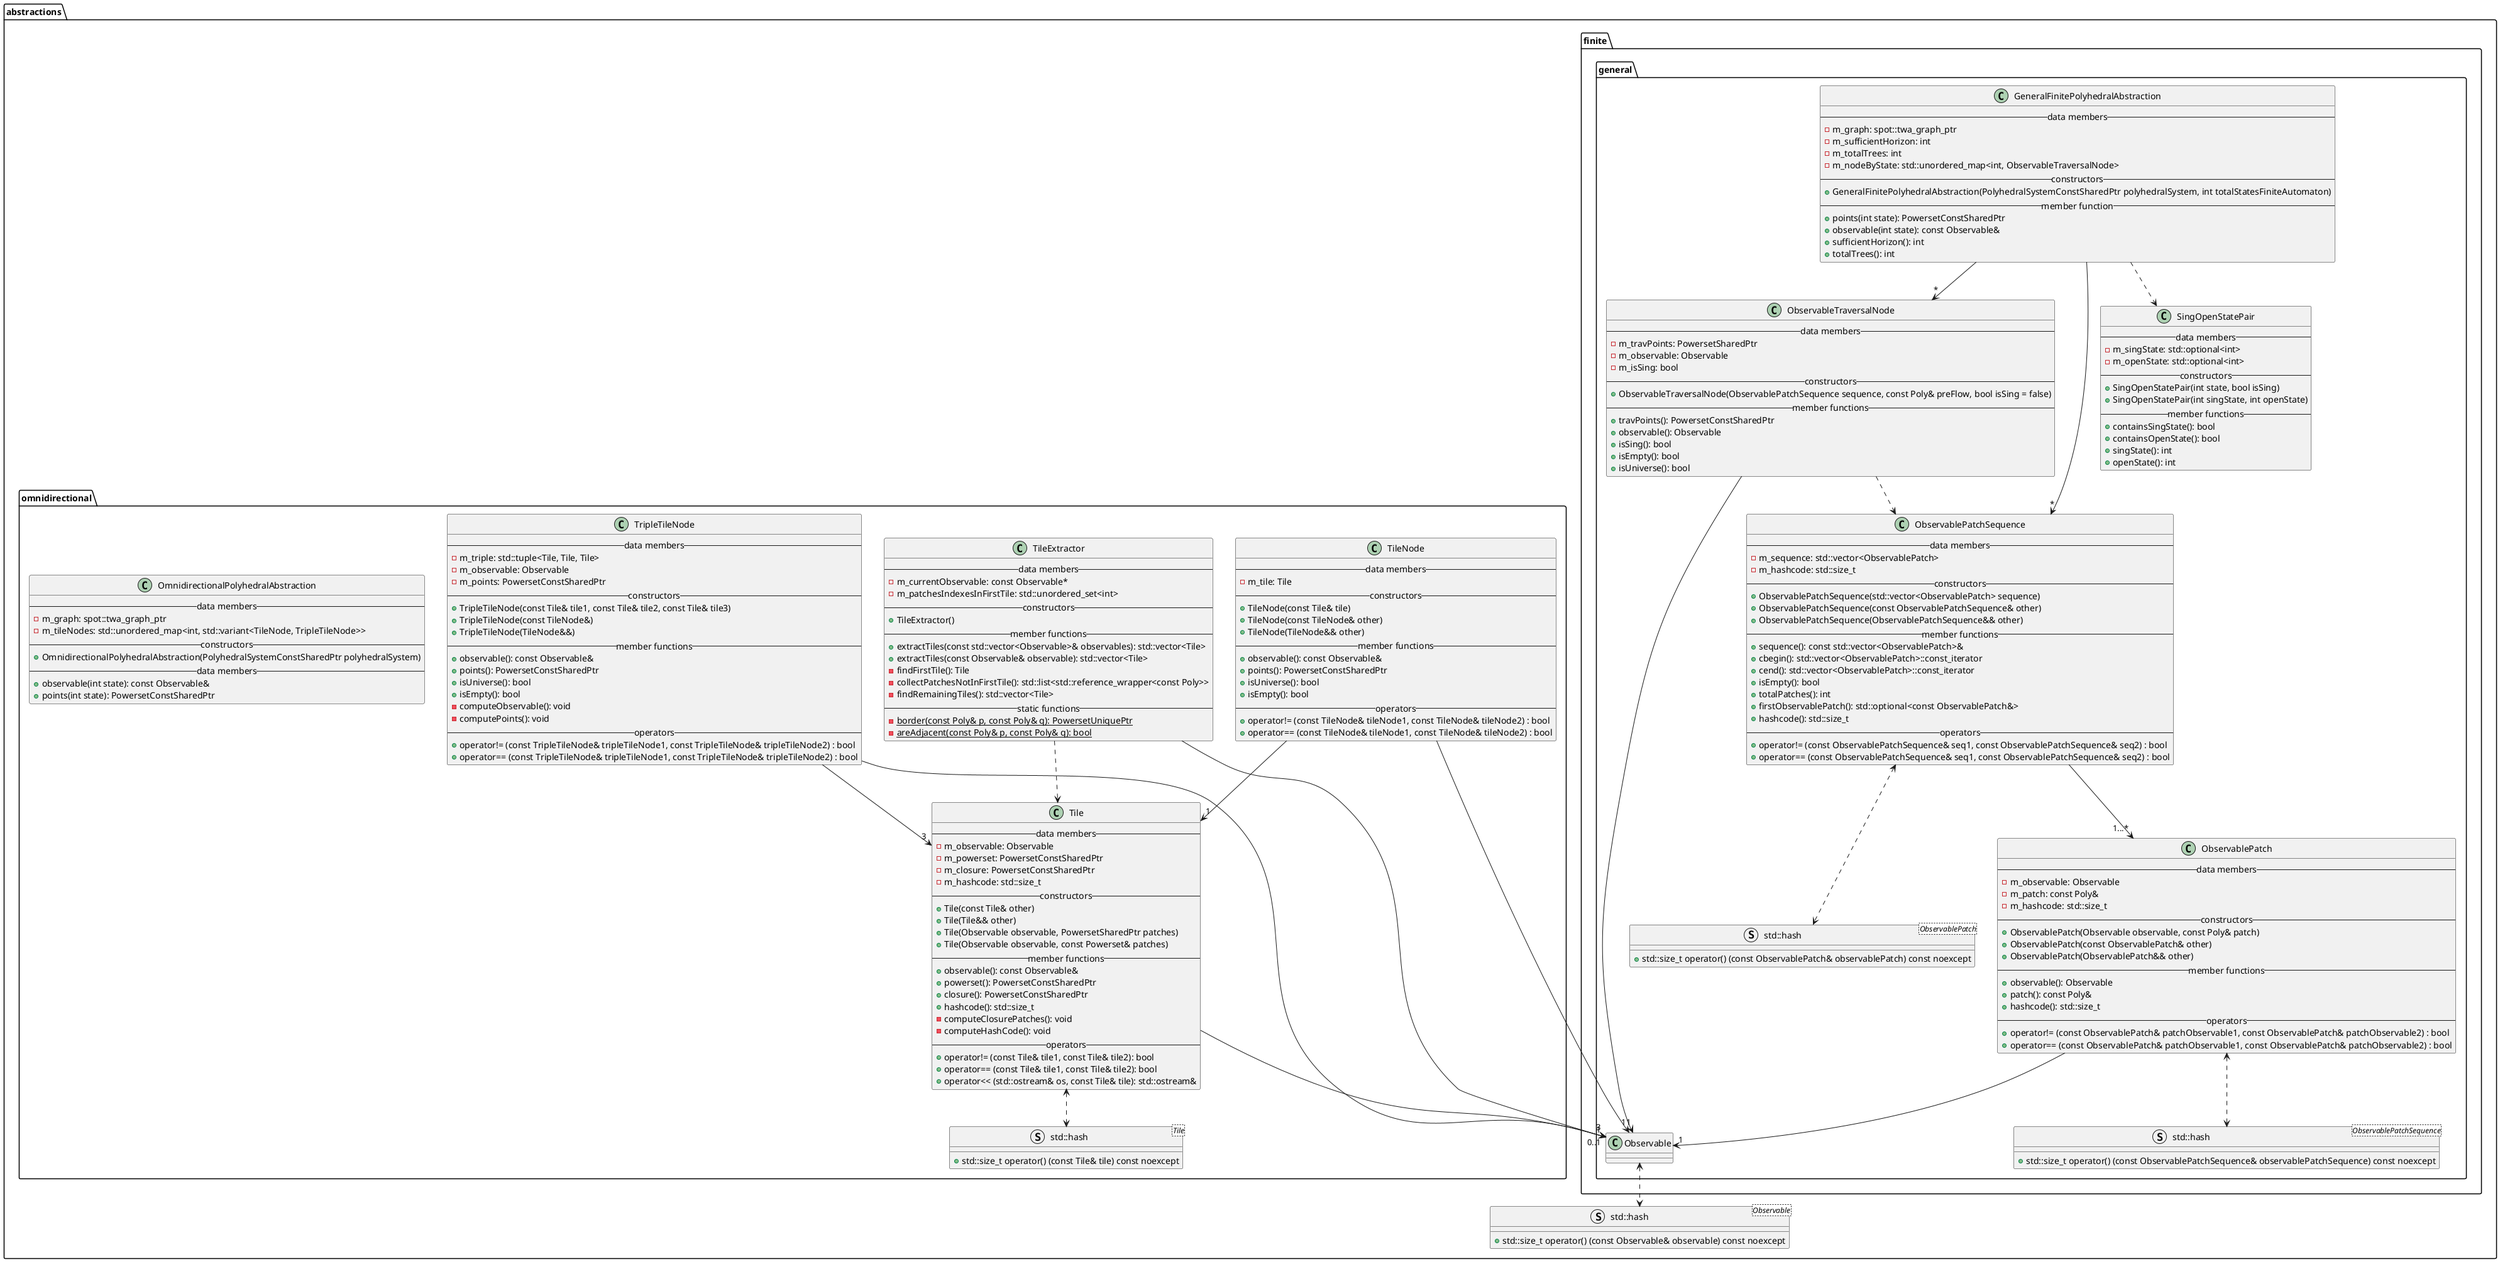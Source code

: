 @startuml

package abstractions {
    struct "std::hash<Observable>" as ObservableHash {
        +std::size_t operator() (const Observable& observable) const noexcept
    }

    package finite {
        package general {
                class ObservablePatch {
                    --data members--
                    -m_observable: Observable
                    -m_patch: const Poly&
                    -m_hashcode: std::size_t
                    --constructors--
                    +ObservablePatch(Observable observable, const Poly& patch)
                    +ObservablePatch(const ObservablePatch& other)
                    +ObservablePatch(ObservablePatch&& other)
                    --member functions--
                    +observable(): Observable
                    +patch(): const Poly&
                    +hashcode(): std::size_t
                    --operators--
                    +operator!= (const ObservablePatch& patchObservable1, const ObservablePatch& patchObservable2) : bool
                    +operator== (const ObservablePatch& patchObservable1, const ObservablePatch& patchObservable2) : bool
                }

                ObservablePatch --> "1" Observable

                class ObservablePatchSequence {
                    --data members--
                    -m_sequence: std::vector<ObservablePatch>
                    -m_hashcode: std::size_t
                    --constructors--
                    +ObservablePatchSequence(std::vector<ObservablePatch> sequence)
                    +ObservablePatchSequence(const ObservablePatchSequence& other)
                    +ObservablePatchSequence(ObservablePatchSequence&& other)
                    --member functions--
                    +sequence(): const std::vector<ObservablePatch>&
                    +cbegin(): std::vector<ObservablePatch>::const_iterator
                    +cend(): std::vector<ObservablePatch>::const_iterator
                    +isEmpty(): bool
                    +totalPatches(): int
                    +firstObservablePatch(): std::optional<const ObservablePatch&>
                    +hashcode(): std::size_t
                    --operators--
                    +operator!= (const ObservablePatchSequence& seq1, const ObservablePatchSequence& seq2) : bool
                    +operator== (const ObservablePatchSequence& seq1, const ObservablePatchSequence& seq2) : bool
                }

                struct "std::hash<ObservablePatchSequence>" as ObservablePatchSequenceHash {
                    +std::size_t operator() (const ObservablePatchSequence& observablePatchSequence) const noexcept
                }

                struct "std::hash<ObservablePatch>" as ObservablePatchHash {
                    +std::size_t operator() (const ObservablePatch& observablePatch) const noexcept
                }

                ObservablePatchSequence <..> ObservablePatchHash
                ObservablePatch <..> ObservablePatchSequenceHash
                Observable <..> ObservableHash

                class ObservableTraversalNode {
                    --data members--
                    -m_travPoints: PowersetSharedPtr
                    -m_observable: Observable
                    -m_isSing: bool
                    --constructors--
                    +ObservableTraversalNode(ObservablePatchSequence sequence, const Poly& preFlow, bool isSing = false)
                    --member functions--
                    +travPoints(): PowersetConstSharedPtr
                    +observable(): Observable
                    +isSing(): bool
                    +isEmpty(): bool
                    +isUniverse(): bool
                }

                ObservablePatchSequence --> "1...*" ObservablePatch
                ObservableTraversalNode --> "1" Observable
                ObservableTraversalNode ..> ObservablePatchSequence

                class GeneralFinitePolyhedralAbstraction {
                    --data members--
                    -m_graph: spot::twa_graph_ptr
                    -m_sufficientHorizon: int
                    -m_totalTrees: int
                    -m_nodeByState: std::unordered_map<int, ObservableTraversalNode>
                    --constructors--
                    +GeneralFinitePolyhedralAbstraction(PolyhedralSystemConstSharedPtr polyhedralSystem, int totalStatesFiniteAutomaton)
                    --member function--
                    +points(int state): PowersetConstSharedPtr
                    +observable(int state): const Observable&
                    +sufficientHorizon(): int
                    +totalTrees(): int
                }

                class SingOpenStatePair {
                    --data members--
                    -m_singState: std::optional<int>
                    -m_openState: std::optional<int>
                    --constructors--
                    +SingOpenStatePair(int state, bool isSing)
                    +SingOpenStatePair(int singState, int openState)
                    --member functions--
                    +containsSingState(): bool
                    +containsOpenState(): bool
                    +singState(): int
                    +openState(): int
                }

                GeneralFinitePolyhedralAbstraction --> "*" ObservablePatchSequence
                GeneralFinitePolyhedralAbstraction --> "*" ObservableTraversalNode
                GeneralFinitePolyhedralAbstraction ..> SingOpenStatePair
        }
    }

    package omnidirectional {
        class Tile {
            --data members--
            -m_observable: Observable
            -m_powerset: PowersetConstSharedPtr
            -m_closure: PowersetConstSharedPtr
            -m_hashcode: std::size_t
            --constructors--
            +Tile(const Tile& other)
            +Tile(Tile&& other)
            +Tile(Observable observable, PowersetSharedPtr patches)
            +Tile(Observable observable, const Powerset& patches)
            --member functions--
            +observable(): const Observable&
            +powerset(): PowersetConstSharedPtr
            +closure(): PowersetConstSharedPtr
            +hashcode(): std::size_t
            -computeClosurePatches(): void
            -computeHashCode(): void
            --operators--
            +operator!= (const Tile& tile1, const Tile& tile2): bool
            +operator== (const Tile& tile1, const Tile& tile2): bool
            +operator<< (std::ostream& os, const Tile& tile): std::ostream&
        }

        class TileExtractor {
             --data members--
             -m_currentObservable: const Observable*
             -m_patchesIndexesInFirstTile: std::unordered_set<int>
             --constructors--
             +TileExtractor()
             --member functions--
             +extractTiles(const std::vector<Observable>& observables): std::vector<Tile>
             +extractTiles(const Observable& observable): std::vector<Tile>
             -findFirstTile(): Tile
             -collectPatchesNotInFirstTile(): std::list<std::reference_wrapper<const Poly>>
             -findRemainingTiles(): std::vector<Tile>
             --static functions--
             {static} -border(const Poly& p, const Poly& q): PowersetUniquePtr
             {static} -areAdjacent(const Poly& p, const Poly& q): bool
        }

        class TileNode {
            --data members--
            -m_tile: Tile
            --constructors--
            +TileNode(const Tile& tile)
            +TileNode(const TileNode& other)
            +TileNode(TileNode&& other)
            --member functions--
            +observable(): const Observable&
            +points(): PowersetConstSharedPtr
            +isUniverse(): bool
            +isEmpty(): bool
            --operators--
            +operator!= (const TileNode& tileNode1, const TileNode& tileNode2) : bool
            +operator== (const TileNode& tileNode1, const TileNode& tileNode2) : bool
        }

        class TripleTileNode {
            --data members--
            -m_triple: std::tuple<Tile, Tile, Tile>
            -m_observable: Observable
            -m_points: PowersetConstSharedPtr
            --constructors--
            +TripleTileNode(const Tile& tile1, const Tile& tile2, const Tile& tile3)
            +TripleTileNode(const TileNode&)
            +TripleTileNode(TileNode&&)
            --member functions--
            +observable(): const Observable&
            +points(): PowersetConstSharedPtr
            +isUniverse(): bool
            +isEmpty(): bool
            -computeObservable(): void
            -computePoints(): void
            --operators--
            +operator!= (const TripleTileNode& tripleTileNode1, const TripleTileNode& tripleTileNode2) : bool
            +operator== (const TripleTileNode& tripleTileNode1, const TripleTileNode& tripleTileNode2) : bool
        }

        struct "std::hash<Tile>" as TileHash {
            +std::size_t operator() (const Tile& tile) const noexcept
        }

        class OmnidirectionalPolyhedralAbstraction {
            --data members--
            -m_graph: spot::twa_graph_ptr
            -m_tileNodes: std::unordered_map<int, std::variant<TileNode, TripleTileNode>>
            --constructors--
            +OmnidirectionalPolyhedralAbstraction(PolyhedralSystemConstSharedPtr polyhedralSystem)
            --data members--
            +observable(int state): const Observable&
            +points(int state): PowersetConstSharedPtr
        }

        Tile <..> TileHash
        Tile --> "1" Observable
        TileNode --> "1" Observable
        TileNode --> "1" Tile
        TripleTileNode --> "3" Observable
        TripleTileNode --> "3" Tile
        TileExtractor ..> Tile
        TileExtractor --> "0..1" Observable
    }
}
@enduml
